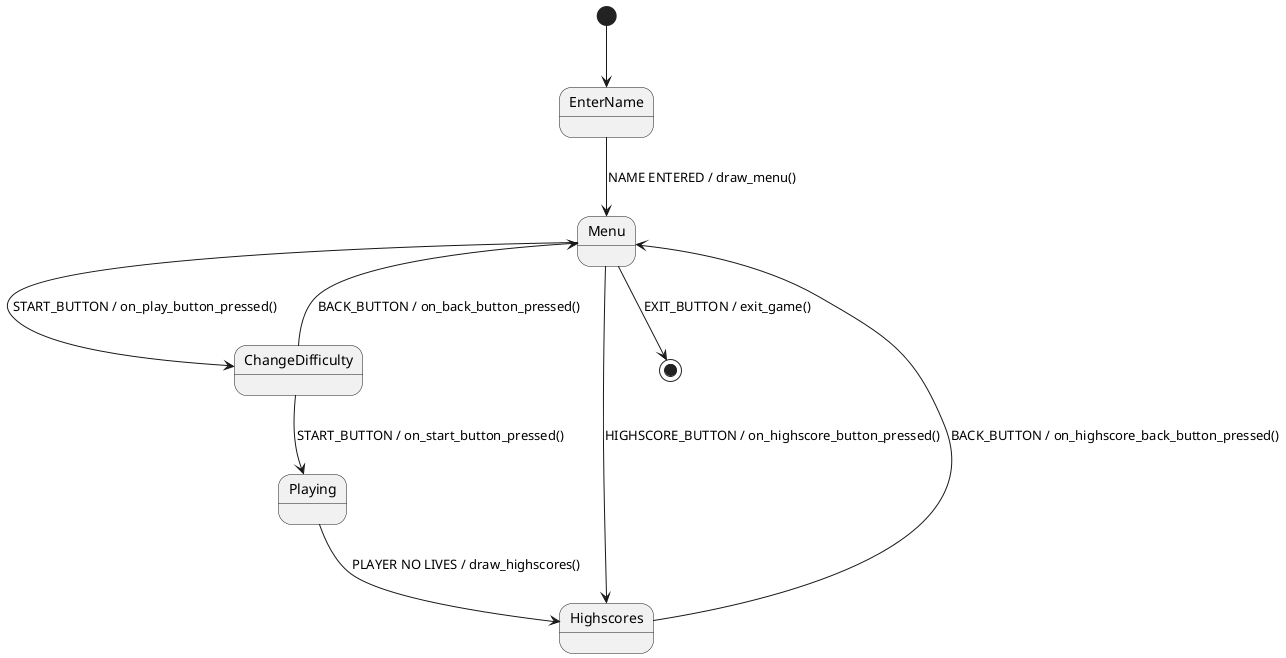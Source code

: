 @startuml
state EnterName
state Menu
state Playing
state ChangeDifficulty
state Highscores

[*] --> EnterName
EnterName --> Menu: NAME ENTERED / draw_menu()
Menu --> Highscores: HIGHSCORE_BUTTON / on_highscore_button_pressed()
Menu --> ChangeDifficulty: START_BUTTON / on_play_button_pressed()
Menu --> [*]: EXIT_BUTTON / exit_game()
ChangeDifficulty --> Playing: START_BUTTON / on_start_button_pressed()
ChangeDifficulty --> Menu: BACK_BUTTON / on_back_button_pressed()
Playing --> Highscores: PLAYER NO LIVES / draw_highscores()
Highscores --> Menu: BACK_BUTTON / on_highscore_back_button_pressed()
@enduml